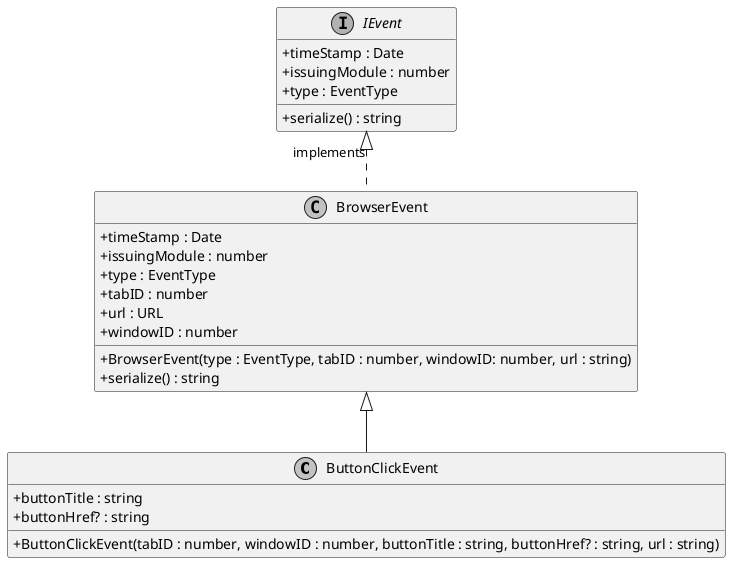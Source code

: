@startuml
skinparam linetype ortho
skinparam monochrome true
skinparam classAttributeIconSize 0
class ButtonClickEvent extends BrowserEvent {
    + buttonTitle : string
    + buttonHref? : string
    + ButtonClickEvent(tabID : number, windowID : number, buttonTitle : string, buttonHref? : string, url : string)
}
interface IEvent {
    + timeStamp : Date
    + issuingModule : number
    + type : EventType
    + serialize() : string
}

IEvent <|.DOWN. BrowserEvent : implements
class BrowserEvent {
    + BrowserEvent(type : EventType, tabID : number, windowID: number, url : string)
    + timeStamp : Date
    + issuingModule : number
    + type : EventType
    + serialize() : string
    + tabID : number
    + url : URL
    + windowID : number
}
@enduml
